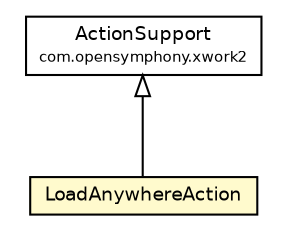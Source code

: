 #!/usr/local/bin/dot
#
# Class diagram 
# Generated by UmlGraph version 4.6 (http://www.spinellis.gr/sw/umlgraph)
#

digraph G {
	edge [fontname="Helvetica",fontsize=10,labelfontname="Helvetica",labelfontsize=10];
	node [fontname="Helvetica",fontsize=10,shape=plaintext];
	// net.chrissearle.flickrvote.web.common.LoadAnywhereAction
	c2575 [label=<<table border="0" cellborder="1" cellspacing="0" cellpadding="2" port="p" bgcolor="lemonChiffon" href="./LoadAnywhereAction.html">
		<tr><td><table border="0" cellspacing="0" cellpadding="1">
			<tr><td> LoadAnywhereAction </td></tr>
		</table></td></tr>
		</table>>, fontname="Helvetica", fontcolor="black", fontsize=9.0];
	//net.chrissearle.flickrvote.web.common.LoadAnywhereAction extends com.opensymphony.xwork2.ActionSupport
	c2608:p -> c2575:p [dir=back,arrowtail=empty];
	// com.opensymphony.xwork2.ActionSupport
	c2608 [label=<<table border="0" cellborder="1" cellspacing="0" cellpadding="2" port="p">
		<tr><td><table border="0" cellspacing="0" cellpadding="1">
			<tr><td> ActionSupport </td></tr>
			<tr><td><font point-size="7.0"> com.opensymphony.xwork2 </font></td></tr>
		</table></td></tr>
		</table>>, fontname="Helvetica", fontcolor="black", fontsize=9.0];
}


